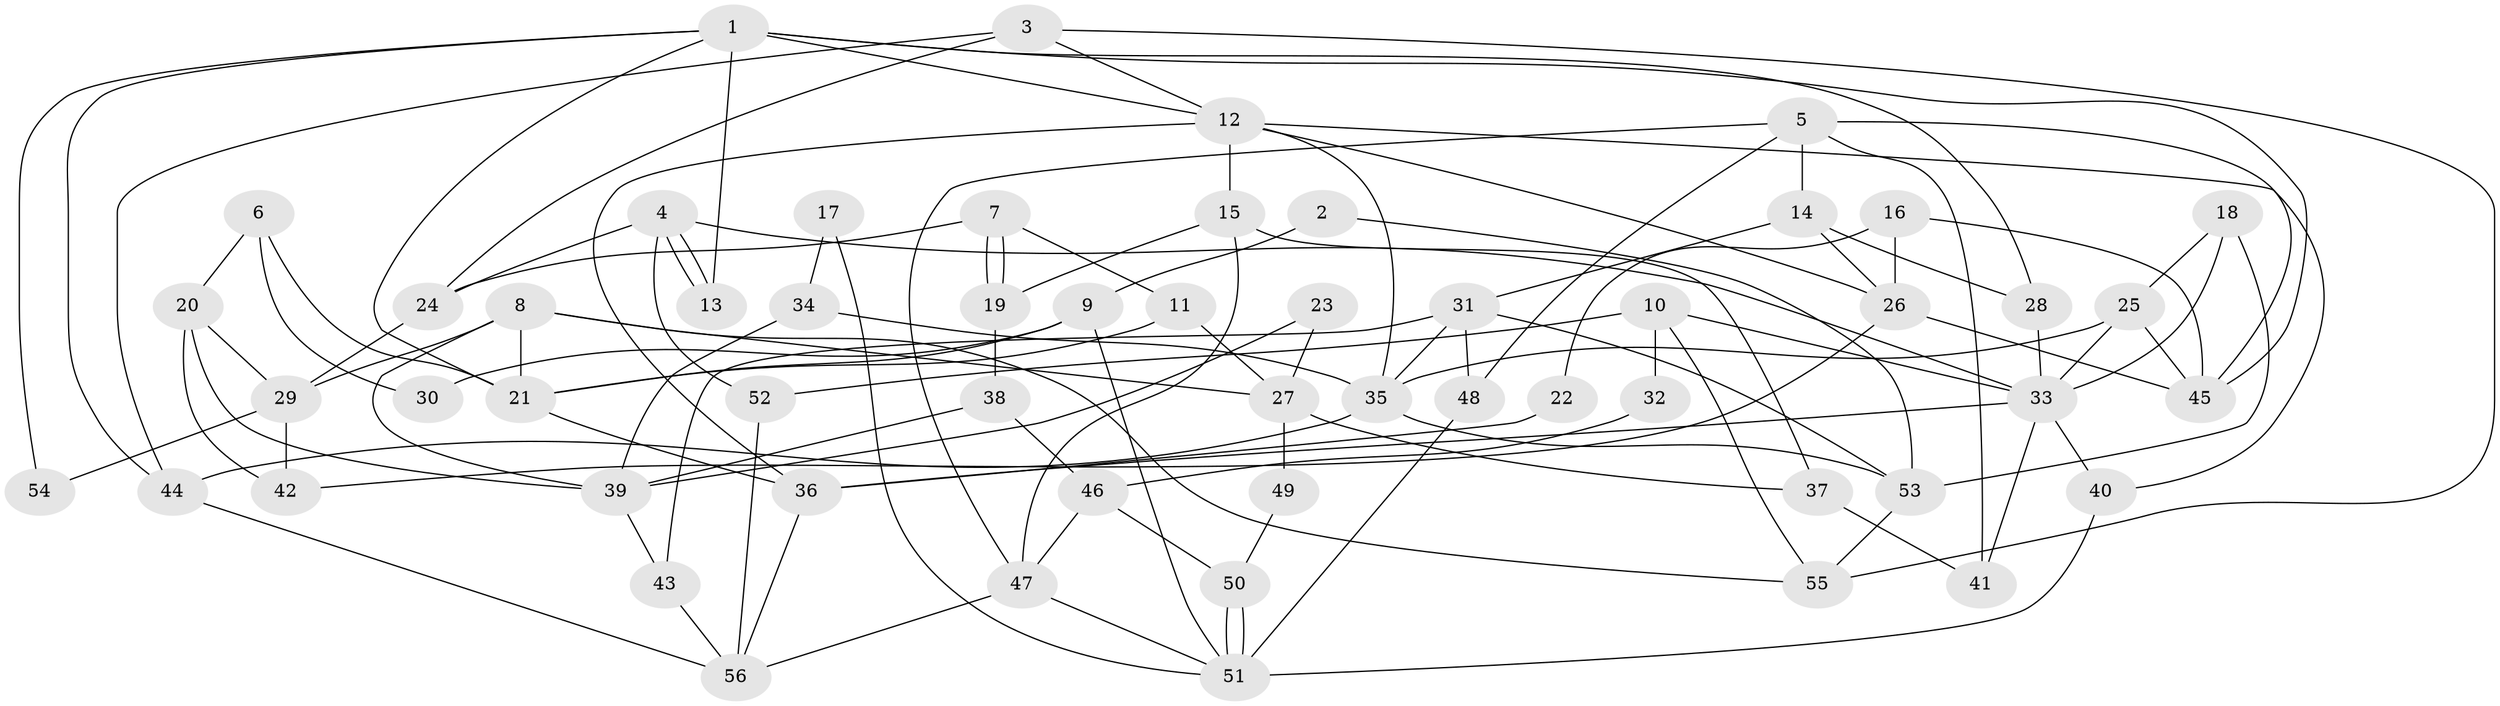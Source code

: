 // Generated by graph-tools (version 1.1) at 2025/50/03/09/25 04:50:43]
// undirected, 56 vertices, 112 edges
graph export_dot {
graph [start="1"]
  node [color=gray90,style=filled];
  1;
  2;
  3;
  4;
  5;
  6;
  7;
  8;
  9;
  10;
  11;
  12;
  13;
  14;
  15;
  16;
  17;
  18;
  19;
  20;
  21;
  22;
  23;
  24;
  25;
  26;
  27;
  28;
  29;
  30;
  31;
  32;
  33;
  34;
  35;
  36;
  37;
  38;
  39;
  40;
  41;
  42;
  43;
  44;
  45;
  46;
  47;
  48;
  49;
  50;
  51;
  52;
  53;
  54;
  55;
  56;
  1 -- 28;
  1 -- 12;
  1 -- 13;
  1 -- 21;
  1 -- 44;
  1 -- 45;
  1 -- 54;
  2 -- 53;
  2 -- 9;
  3 -- 44;
  3 -- 12;
  3 -- 24;
  3 -- 55;
  4 -- 24;
  4 -- 13;
  4 -- 13;
  4 -- 33;
  4 -- 52;
  5 -- 48;
  5 -- 45;
  5 -- 14;
  5 -- 41;
  5 -- 47;
  6 -- 20;
  6 -- 21;
  6 -- 30;
  7 -- 19;
  7 -- 19;
  7 -- 24;
  7 -- 11;
  8 -- 55;
  8 -- 21;
  8 -- 27;
  8 -- 29;
  8 -- 39;
  9 -- 51;
  9 -- 21;
  9 -- 30;
  10 -- 33;
  10 -- 55;
  10 -- 32;
  10 -- 52;
  11 -- 21;
  11 -- 27;
  12 -- 40;
  12 -- 36;
  12 -- 15;
  12 -- 26;
  12 -- 35;
  14 -- 31;
  14 -- 26;
  14 -- 28;
  15 -- 37;
  15 -- 19;
  15 -- 47;
  16 -- 26;
  16 -- 45;
  16 -- 22;
  17 -- 34;
  17 -- 51;
  18 -- 33;
  18 -- 25;
  18 -- 53;
  19 -- 38;
  20 -- 39;
  20 -- 29;
  20 -- 42;
  21 -- 36;
  22 -- 36;
  23 -- 39;
  23 -- 27;
  24 -- 29;
  25 -- 35;
  25 -- 45;
  25 -- 33;
  26 -- 42;
  26 -- 45;
  27 -- 37;
  27 -- 49;
  28 -- 33;
  29 -- 42;
  29 -- 54;
  31 -- 53;
  31 -- 35;
  31 -- 43;
  31 -- 48;
  32 -- 46;
  33 -- 36;
  33 -- 40;
  33 -- 41;
  34 -- 39;
  34 -- 35;
  35 -- 44;
  35 -- 53;
  36 -- 56;
  37 -- 41;
  38 -- 39;
  38 -- 46;
  39 -- 43;
  40 -- 51;
  43 -- 56;
  44 -- 56;
  46 -- 47;
  46 -- 50;
  47 -- 51;
  47 -- 56;
  48 -- 51;
  49 -- 50;
  50 -- 51;
  50 -- 51;
  52 -- 56;
  53 -- 55;
}
